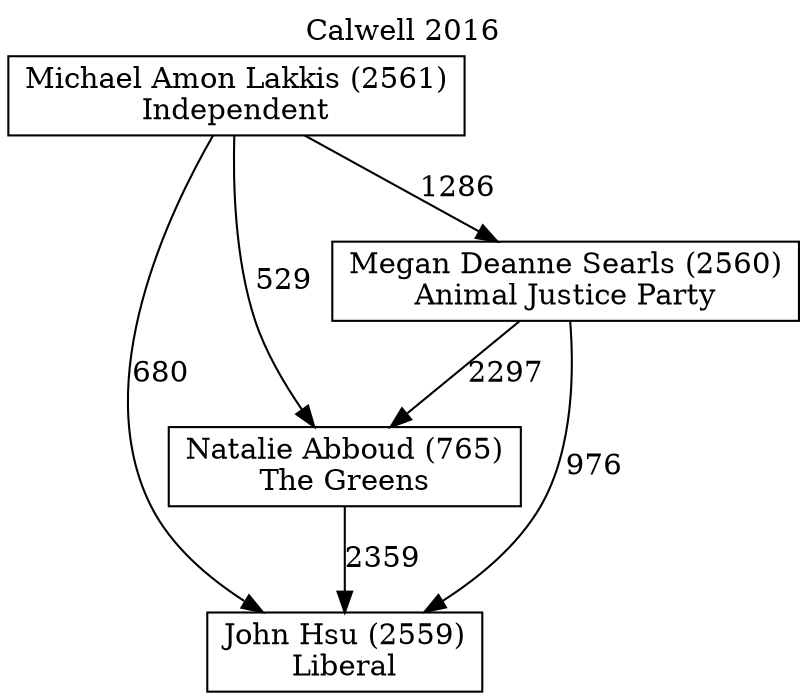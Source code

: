 // House preference flow
digraph "John Hsu (2559)_Calwell_2016" {
	graph [label="Calwell 2016" labelloc=t mclimit=10]
	node [shape=box]
	"John Hsu (2559)" [label="John Hsu (2559)
Liberal"]
	"Natalie Abboud (765)" [label="Natalie Abboud (765)
The Greens"]
	"Megan Deanne Searls (2560)" [label="Megan Deanne Searls (2560)
Animal Justice Party"]
	"Michael Amon Lakkis (2561)" [label="Michael Amon Lakkis (2561)
Independent"]
	"Natalie Abboud (765)" -> "John Hsu (2559)" [label=2359]
	"Megan Deanne Searls (2560)" -> "Natalie Abboud (765)" [label=2297]
	"Michael Amon Lakkis (2561)" -> "Megan Deanne Searls (2560)" [label=1286]
	"Megan Deanne Searls (2560)" -> "John Hsu (2559)" [label=976]
	"Michael Amon Lakkis (2561)" -> "John Hsu (2559)" [label=680]
	"Michael Amon Lakkis (2561)" -> "Natalie Abboud (765)" [label=529]
}
